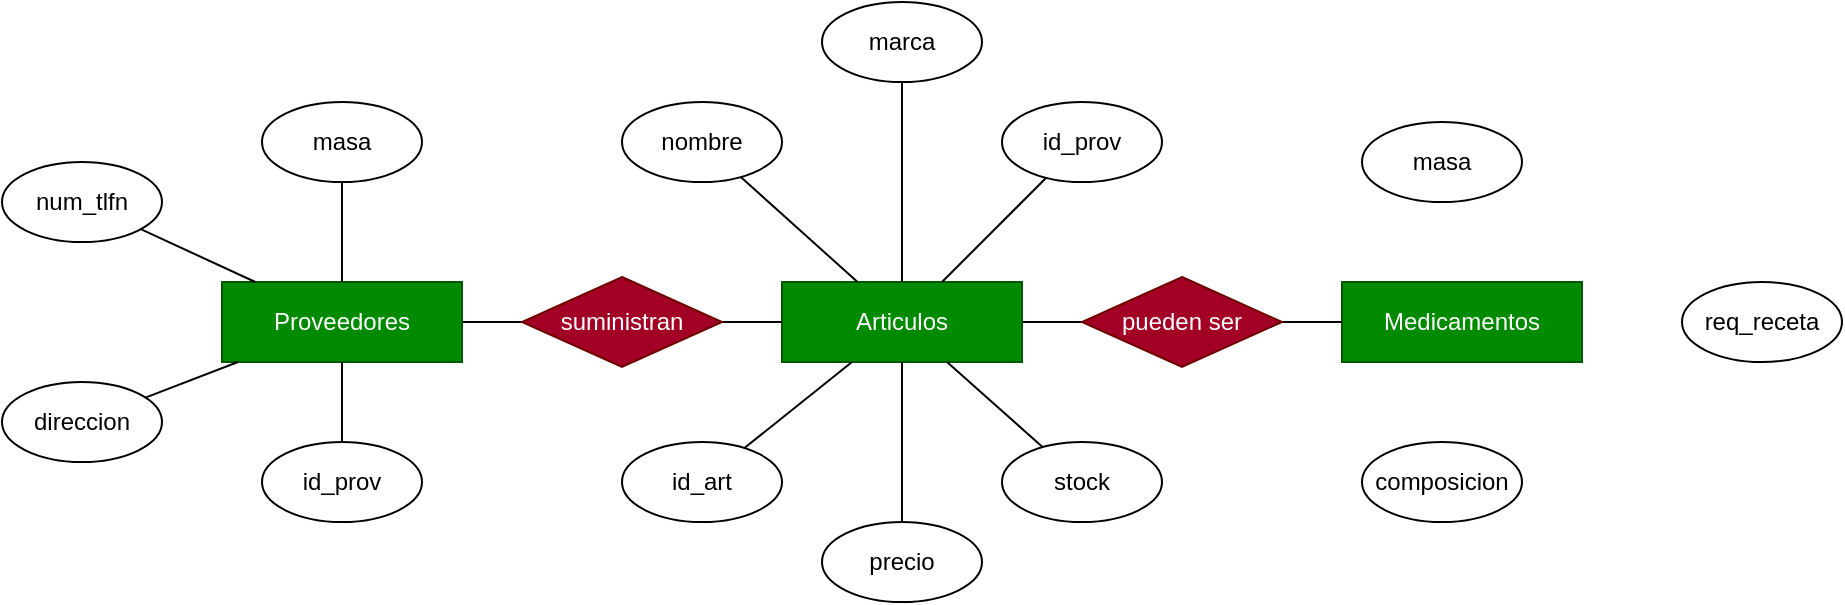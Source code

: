 <mxfile version="15.8.7" type="device"><diagram id="M2Ni3yoPJTkzmk4sGLc8" name="Page-1"><mxGraphModel dx="723" dy="468" grid="1" gridSize="10" guides="1" tooltips="1" connect="1" arrows="1" fold="1" page="1" pageScale="1" pageWidth="827" pageHeight="1169" math="0" shadow="0"><root><mxCell id="0"/><mxCell id="1" parent="0"/><mxCell id="6N668i5K10lFUl8hJMjQ-10" style="edgeStyle=orthogonalEdgeStyle;rounded=0;orthogonalLoop=1;jettySize=auto;html=1;endArrow=none;endFill=0;" edge="1" parent="1" source="6N668i5K10lFUl8hJMjQ-1" target="6N668i5K10lFUl8hJMjQ-8"><mxGeometry relative="1" as="geometry"/></mxCell><mxCell id="6N668i5K10lFUl8hJMjQ-1" value="Proveedores" style="rounded=0;whiteSpace=wrap;html=1;fillColor=#008a00;fontColor=#ffffff;strokeColor=#005700;" vertex="1" parent="1"><mxGeometry x="160" y="170" width="120" height="40" as="geometry"/></mxCell><mxCell id="6N668i5K10lFUl8hJMjQ-13" style="edgeStyle=orthogonalEdgeStyle;rounded=0;orthogonalLoop=1;jettySize=auto;html=1;endArrow=none;endFill=0;" edge="1" parent="1" source="6N668i5K10lFUl8hJMjQ-2" target="6N668i5K10lFUl8hJMjQ-12"><mxGeometry relative="1" as="geometry"/></mxCell><mxCell id="6N668i5K10lFUl8hJMjQ-2" value="Articulos" style="rounded=0;whiteSpace=wrap;html=1;fillColor=#008a00;fontColor=#ffffff;strokeColor=#005700;" vertex="1" parent="1"><mxGeometry x="440" y="170" width="120" height="40" as="geometry"/></mxCell><mxCell id="6N668i5K10lFUl8hJMjQ-3" value="Medicamentos" style="rounded=0;whiteSpace=wrap;html=1;fillColor=#008a00;fontColor=#ffffff;strokeColor=#005700;" vertex="1" parent="1"><mxGeometry x="720" y="170" width="120" height="40" as="geometry"/></mxCell><mxCell id="6N668i5K10lFUl8hJMjQ-11" style="edgeStyle=orthogonalEdgeStyle;rounded=0;orthogonalLoop=1;jettySize=auto;html=1;endArrow=none;endFill=0;" edge="1" parent="1" source="6N668i5K10lFUl8hJMjQ-8" target="6N668i5K10lFUl8hJMjQ-2"><mxGeometry relative="1" as="geometry"/></mxCell><mxCell id="6N668i5K10lFUl8hJMjQ-8" value="suministran" style="rhombus;whiteSpace=wrap;html=1;fillColor=#a20025;fontColor=#ffffff;strokeColor=#6F0000;" vertex="1" parent="1"><mxGeometry x="310" y="167.5" width="100" height="45" as="geometry"/></mxCell><mxCell id="6N668i5K10lFUl8hJMjQ-14" style="edgeStyle=orthogonalEdgeStyle;rounded=0;orthogonalLoop=1;jettySize=auto;html=1;endArrow=none;endFill=0;" edge="1" parent="1" source="6N668i5K10lFUl8hJMjQ-12" target="6N668i5K10lFUl8hJMjQ-3"><mxGeometry relative="1" as="geometry"/></mxCell><mxCell id="6N668i5K10lFUl8hJMjQ-12" value="pueden ser" style="rhombus;whiteSpace=wrap;html=1;fillColor=#a20025;fontColor=#ffffff;strokeColor=#6F0000;" vertex="1" parent="1"><mxGeometry x="590" y="167.5" width="100" height="45" as="geometry"/></mxCell><mxCell id="6N668i5K10lFUl8hJMjQ-16" style="rounded=0;orthogonalLoop=1;jettySize=auto;html=1;endArrow=none;endFill=0;" edge="1" parent="1" source="6N668i5K10lFUl8hJMjQ-15" target="6N668i5K10lFUl8hJMjQ-1"><mxGeometry relative="1" as="geometry"/></mxCell><mxCell id="6N668i5K10lFUl8hJMjQ-15" value="masa" style="ellipse;whiteSpace=wrap;html=1;" vertex="1" parent="1"><mxGeometry x="180" y="80" width="80" height="40" as="geometry"/></mxCell><mxCell id="6N668i5K10lFUl8hJMjQ-18" style="edgeStyle=none;rounded=0;orthogonalLoop=1;jettySize=auto;html=1;endArrow=none;endFill=0;" edge="1" parent="1" source="6N668i5K10lFUl8hJMjQ-17" target="6N668i5K10lFUl8hJMjQ-1"><mxGeometry relative="1" as="geometry"/></mxCell><mxCell id="6N668i5K10lFUl8hJMjQ-17" value="num_tlfn" style="ellipse;whiteSpace=wrap;html=1;" vertex="1" parent="1"><mxGeometry x="50" y="110" width="80" height="40" as="geometry"/></mxCell><mxCell id="6N668i5K10lFUl8hJMjQ-20" style="edgeStyle=none;rounded=0;orthogonalLoop=1;jettySize=auto;html=1;endArrow=none;endFill=0;" edge="1" parent="1" source="6N668i5K10lFUl8hJMjQ-19" target="6N668i5K10lFUl8hJMjQ-1"><mxGeometry relative="1" as="geometry"/></mxCell><mxCell id="6N668i5K10lFUl8hJMjQ-19" value="direccion" style="ellipse;whiteSpace=wrap;html=1;" vertex="1" parent="1"><mxGeometry x="50" y="220" width="80" height="40" as="geometry"/></mxCell><mxCell id="6N668i5K10lFUl8hJMjQ-23" style="edgeStyle=none;rounded=0;orthogonalLoop=1;jettySize=auto;html=1;endArrow=none;endFill=0;" edge="1" parent="1" source="6N668i5K10lFUl8hJMjQ-21" target="6N668i5K10lFUl8hJMjQ-1"><mxGeometry relative="1" as="geometry"/></mxCell><mxCell id="6N668i5K10lFUl8hJMjQ-21" value="id_prov" style="ellipse;whiteSpace=wrap;html=1;" vertex="1" parent="1"><mxGeometry x="180" y="250" width="80" height="40" as="geometry"/></mxCell><mxCell id="6N668i5K10lFUl8hJMjQ-35" style="edgeStyle=none;rounded=0;orthogonalLoop=1;jettySize=auto;html=1;endArrow=none;endFill=0;" edge="1" parent="1" source="6N668i5K10lFUl8hJMjQ-24" target="6N668i5K10lFUl8hJMjQ-2"><mxGeometry relative="1" as="geometry"/></mxCell><mxCell id="6N668i5K10lFUl8hJMjQ-24" value="nombre" style="ellipse;whiteSpace=wrap;html=1;" vertex="1" parent="1"><mxGeometry x="360" y="80" width="80" height="40" as="geometry"/></mxCell><mxCell id="6N668i5K10lFUl8hJMjQ-36" style="edgeStyle=none;rounded=0;orthogonalLoop=1;jettySize=auto;html=1;endArrow=none;endFill=0;" edge="1" parent="1" source="6N668i5K10lFUl8hJMjQ-25" target="6N668i5K10lFUl8hJMjQ-2"><mxGeometry relative="1" as="geometry"/></mxCell><mxCell id="6N668i5K10lFUl8hJMjQ-25" value="marca" style="ellipse;whiteSpace=wrap;html=1;" vertex="1" parent="1"><mxGeometry x="460" y="30" width="80" height="40" as="geometry"/></mxCell><mxCell id="6N668i5K10lFUl8hJMjQ-32" style="edgeStyle=none;rounded=0;orthogonalLoop=1;jettySize=auto;html=1;endArrow=none;endFill=0;" edge="1" parent="1" source="6N668i5K10lFUl8hJMjQ-26" target="6N668i5K10lFUl8hJMjQ-2"><mxGeometry relative="1" as="geometry"/></mxCell><mxCell id="6N668i5K10lFUl8hJMjQ-26" value="precio" style="ellipse;whiteSpace=wrap;html=1;" vertex="1" parent="1"><mxGeometry x="460" y="290" width="80" height="40" as="geometry"/></mxCell><mxCell id="6N668i5K10lFUl8hJMjQ-31" style="edgeStyle=none;rounded=0;orthogonalLoop=1;jettySize=auto;html=1;endArrow=none;endFill=0;" edge="1" parent="1" source="6N668i5K10lFUl8hJMjQ-27" target="6N668i5K10lFUl8hJMjQ-2"><mxGeometry relative="1" as="geometry"/></mxCell><mxCell id="6N668i5K10lFUl8hJMjQ-27" value="id_art" style="ellipse;whiteSpace=wrap;html=1;" vertex="1" parent="1"><mxGeometry x="360" y="250" width="80" height="40" as="geometry"/></mxCell><mxCell id="6N668i5K10lFUl8hJMjQ-34" style="edgeStyle=none;rounded=0;orthogonalLoop=1;jettySize=auto;html=1;endArrow=none;endFill=0;" edge="1" parent="1" source="6N668i5K10lFUl8hJMjQ-28" target="6N668i5K10lFUl8hJMjQ-2"><mxGeometry relative="1" as="geometry"/></mxCell><mxCell id="6N668i5K10lFUl8hJMjQ-28" value="id_prov" style="ellipse;whiteSpace=wrap;html=1;" vertex="1" parent="1"><mxGeometry x="550" y="80" width="80" height="40" as="geometry"/></mxCell><mxCell id="6N668i5K10lFUl8hJMjQ-33" style="edgeStyle=none;rounded=0;orthogonalLoop=1;jettySize=auto;html=1;endArrow=none;endFill=0;" edge="1" parent="1" source="6N668i5K10lFUl8hJMjQ-30" target="6N668i5K10lFUl8hJMjQ-2"><mxGeometry relative="1" as="geometry"/></mxCell><mxCell id="6N668i5K10lFUl8hJMjQ-30" value="stock" style="ellipse;whiteSpace=wrap;html=1;" vertex="1" parent="1"><mxGeometry x="550" y="250" width="80" height="40" as="geometry"/></mxCell><mxCell id="6N668i5K10lFUl8hJMjQ-37" value="masa" style="ellipse;whiteSpace=wrap;html=1;" vertex="1" parent="1"><mxGeometry x="730" y="90" width="80" height="40" as="geometry"/></mxCell><mxCell id="6N668i5K10lFUl8hJMjQ-38" value="req_receta" style="ellipse;whiteSpace=wrap;html=1;" vertex="1" parent="1"><mxGeometry x="890" y="170" width="80" height="40" as="geometry"/></mxCell><mxCell id="6N668i5K10lFUl8hJMjQ-39" value="composicion" style="ellipse;whiteSpace=wrap;html=1;" vertex="1" parent="1"><mxGeometry x="730" y="250" width="80" height="40" as="geometry"/></mxCell></root></mxGraphModel></diagram></mxfile>
